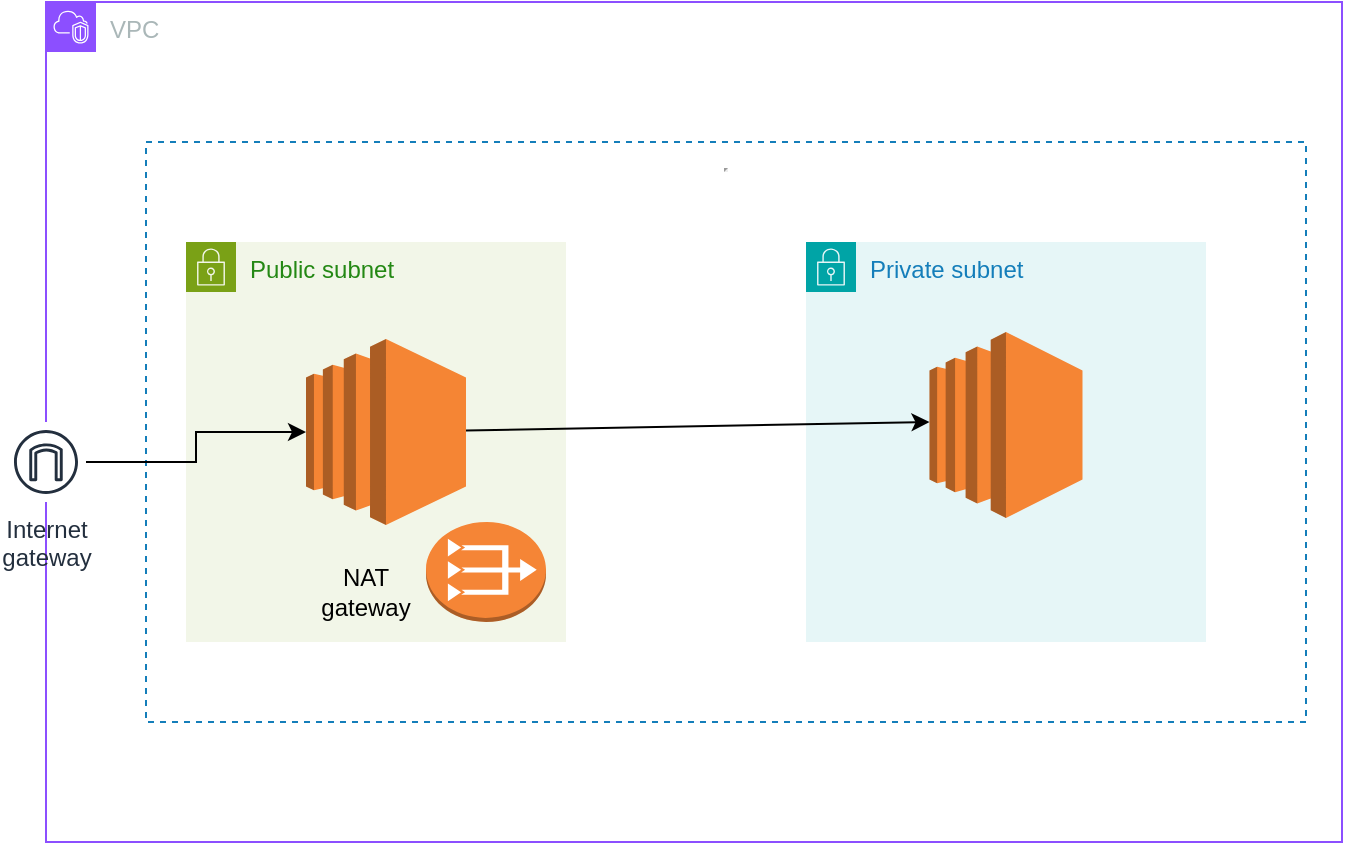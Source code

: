 <mxfile version="26.0.10">
  <diagram name="Page-1" id="IWbOeMgccI36y3xkBHD3">
    <mxGraphModel dx="794" dy="454" grid="1" gridSize="10" guides="1" tooltips="1" connect="1" arrows="1" fold="1" page="1" pageScale="1" pageWidth="827" pageHeight="1169" math="0" shadow="0">
      <root>
        <mxCell id="0" />
        <mxCell id="1" parent="0" />
        <mxCell id="8Kq2zGT-sVUIXKeALAmK-3" value="" style="group" vertex="1" connectable="0" parent="1">
          <mxGeometry x="90" y="40" width="648" height="420" as="geometry" />
        </mxCell>
        <mxCell id="lo9FbWFkFZ6buzaAzoDK-2" value="VPC" style="points=[[0,0],[0.25,0],[0.5,0],[0.75,0],[1,0],[1,0.25],[1,0.5],[1,0.75],[1,1],[0.75,1],[0.5,1],[0.25,1],[0,1],[0,0.75],[0,0.5],[0,0.25]];outlineConnect=0;gradientColor=none;html=1;whiteSpace=wrap;fontSize=12;fontStyle=0;container=0;pointerEvents=0;collapsible=0;recursiveResize=0;shape=mxgraph.aws4.group;grIcon=mxgraph.aws4.group_vpc2;strokeColor=#8C4FFF;fillColor=none;verticalAlign=top;align=left;spacingLeft=30;fontColor=#AAB7B8;dashed=0;" parent="8Kq2zGT-sVUIXKeALAmK-3" vertex="1">
          <mxGeometry width="648" height="420" as="geometry" />
        </mxCell>
        <mxCell id="5yyZGRRxrOIpYGhPOE2b-1" value="&lt;hr&gt;" style="fillColor=none;strokeColor=#147EBA;dashed=1;verticalAlign=top;fontStyle=0;fontColor=#147EBA;whiteSpace=wrap;html=1;" parent="8Kq2zGT-sVUIXKeALAmK-3" vertex="1">
          <mxGeometry x="50" y="70" width="580" height="290" as="geometry" />
        </mxCell>
        <mxCell id="5yyZGRRxrOIpYGhPOE2b-3" value="WEBSERVER" style="text;html=1;align=center;verticalAlign=middle;whiteSpace=wrap;rounded=0;" parent="8Kq2zGT-sVUIXKeALAmK-3" vertex="1">
          <mxGeometry x="115" y="165" width="60" height="30" as="geometry" />
        </mxCell>
        <mxCell id="5yyZGRRxrOIpYGhPOE2b-4" value="DBSERVER" style="text;html=1;align=center;verticalAlign=middle;whiteSpace=wrap;rounded=0;" parent="8Kq2zGT-sVUIXKeALAmK-3" vertex="1">
          <mxGeometry x="475" y="165" width="60" height="30" as="geometry" />
        </mxCell>
        <mxCell id="lo9FbWFkFZ6buzaAzoDK-5" value="Public subnet" style="points=[[0,0],[0.25,0],[0.5,0],[0.75,0],[1,0],[1,0.25],[1,0.5],[1,0.75],[1,1],[0.75,1],[0.5,1],[0.25,1],[0,1],[0,0.75],[0,0.5],[0,0.25]];outlineConnect=0;gradientColor=none;html=1;whiteSpace=wrap;fontSize=12;fontStyle=0;container=1;pointerEvents=0;collapsible=0;recursiveResize=0;shape=mxgraph.aws4.group;grIcon=mxgraph.aws4.group_security_group;grStroke=0;strokeColor=#7AA116;fillColor=#F2F6E8;verticalAlign=top;align=left;spacingLeft=30;fontColor=#248814;dashed=0;" parent="8Kq2zGT-sVUIXKeALAmK-3" vertex="1">
          <mxGeometry x="70" y="120" width="190" height="200" as="geometry" />
        </mxCell>
        <mxCell id="lo9FbWFkFZ6buzaAzoDK-6" value="Private subnet" style="points=[[0,0],[0.25,0],[0.5,0],[0.75,0],[1,0],[1,0.25],[1,0.5],[1,0.75],[1,1],[0.75,1],[0.5,1],[0.25,1],[0,1],[0,0.75],[0,0.5],[0,0.25]];outlineConnect=0;gradientColor=none;html=1;whiteSpace=wrap;fontSize=12;fontStyle=0;container=1;pointerEvents=0;collapsible=0;recursiveResize=0;shape=mxgraph.aws4.group;grIcon=mxgraph.aws4.group_security_group;grStroke=0;strokeColor=#00A4A6;fillColor=#E6F6F7;verticalAlign=top;align=left;spacingLeft=30;fontColor=#147EBA;dashed=0;" parent="8Kq2zGT-sVUIXKeALAmK-3" vertex="1">
          <mxGeometry x="380" y="120" width="200" height="200" as="geometry" />
        </mxCell>
        <mxCell id="8Kq2zGT-sVUIXKeALAmK-8" value="" style="edgeStyle=orthogonalEdgeStyle;rounded=0;orthogonalLoop=1;jettySize=auto;html=1;" edge="1" parent="8Kq2zGT-sVUIXKeALAmK-3" source="lo9FbWFkFZ6buzaAzoDK-3" target="8Kq2zGT-sVUIXKeALAmK-6">
          <mxGeometry relative="1" as="geometry" />
        </mxCell>
        <mxCell id="lo9FbWFkFZ6buzaAzoDK-3" value="Internet&#xa;gateway" style="sketch=0;outlineConnect=0;fontColor=#232F3E;gradientColor=none;strokeColor=#232F3E;fillColor=#ffffff;dashed=0;verticalLabelPosition=bottom;verticalAlign=top;align=center;html=1;fontSize=12;fontStyle=0;aspect=fixed;shape=mxgraph.aws4.resourceIcon;resIcon=mxgraph.aws4.internet_gateway;" parent="8Kq2zGT-sVUIXKeALAmK-3" vertex="1">
          <mxGeometry x="-20" y="210" width="40" height="40" as="geometry" />
        </mxCell>
        <mxCell id="8Kq2zGT-sVUIXKeALAmK-4" value="" style="outlineConnect=0;dashed=0;verticalLabelPosition=bottom;verticalAlign=top;align=center;html=1;shape=mxgraph.aws3.vpc_nat_gateway;fillColor=#F58536;gradientColor=none;" vertex="1" parent="8Kq2zGT-sVUIXKeALAmK-3">
          <mxGeometry x="190" y="260" width="60" height="50" as="geometry" />
        </mxCell>
        <mxCell id="5yyZGRRxrOIpYGhPOE2b-2" value="NAT gateway" style="text;html=1;align=center;verticalAlign=middle;whiteSpace=wrap;rounded=0;" parent="8Kq2zGT-sVUIXKeALAmK-3" vertex="1">
          <mxGeometry x="130" y="280" width="60" height="30" as="geometry" />
        </mxCell>
        <mxCell id="8Kq2zGT-sVUIXKeALAmK-6" value="" style="outlineConnect=0;dashed=0;verticalLabelPosition=bottom;verticalAlign=top;align=center;html=1;shape=mxgraph.aws3.ec2;fillColor=#F58534;gradientColor=none;" vertex="1" parent="8Kq2zGT-sVUIXKeALAmK-3">
          <mxGeometry x="130" y="168.5" width="80" height="93" as="geometry" />
        </mxCell>
        <mxCell id="8Kq2zGT-sVUIXKeALAmK-7" value="" style="outlineConnect=0;dashed=0;verticalLabelPosition=bottom;verticalAlign=top;align=center;html=1;shape=mxgraph.aws3.ec2;fillColor=#F58534;gradientColor=none;" vertex="1" parent="8Kq2zGT-sVUIXKeALAmK-3">
          <mxGeometry x="441.75" y="165" width="76.5" height="93" as="geometry" />
        </mxCell>
        <mxCell id="8Kq2zGT-sVUIXKeALAmK-9" value="" style="endArrow=classic;html=1;rounded=0;entryX=0;entryY=0.5;entryDx=0;entryDy=0;entryPerimeter=0;" edge="1" parent="8Kq2zGT-sVUIXKeALAmK-3" source="8Kq2zGT-sVUIXKeALAmK-6">
          <mxGeometry width="50" height="50" relative="1" as="geometry">
            <mxPoint x="290" y="300" as="sourcePoint" />
            <mxPoint x="441.75" y="210" as="targetPoint" />
          </mxGeometry>
        </mxCell>
      </root>
    </mxGraphModel>
  </diagram>
</mxfile>
